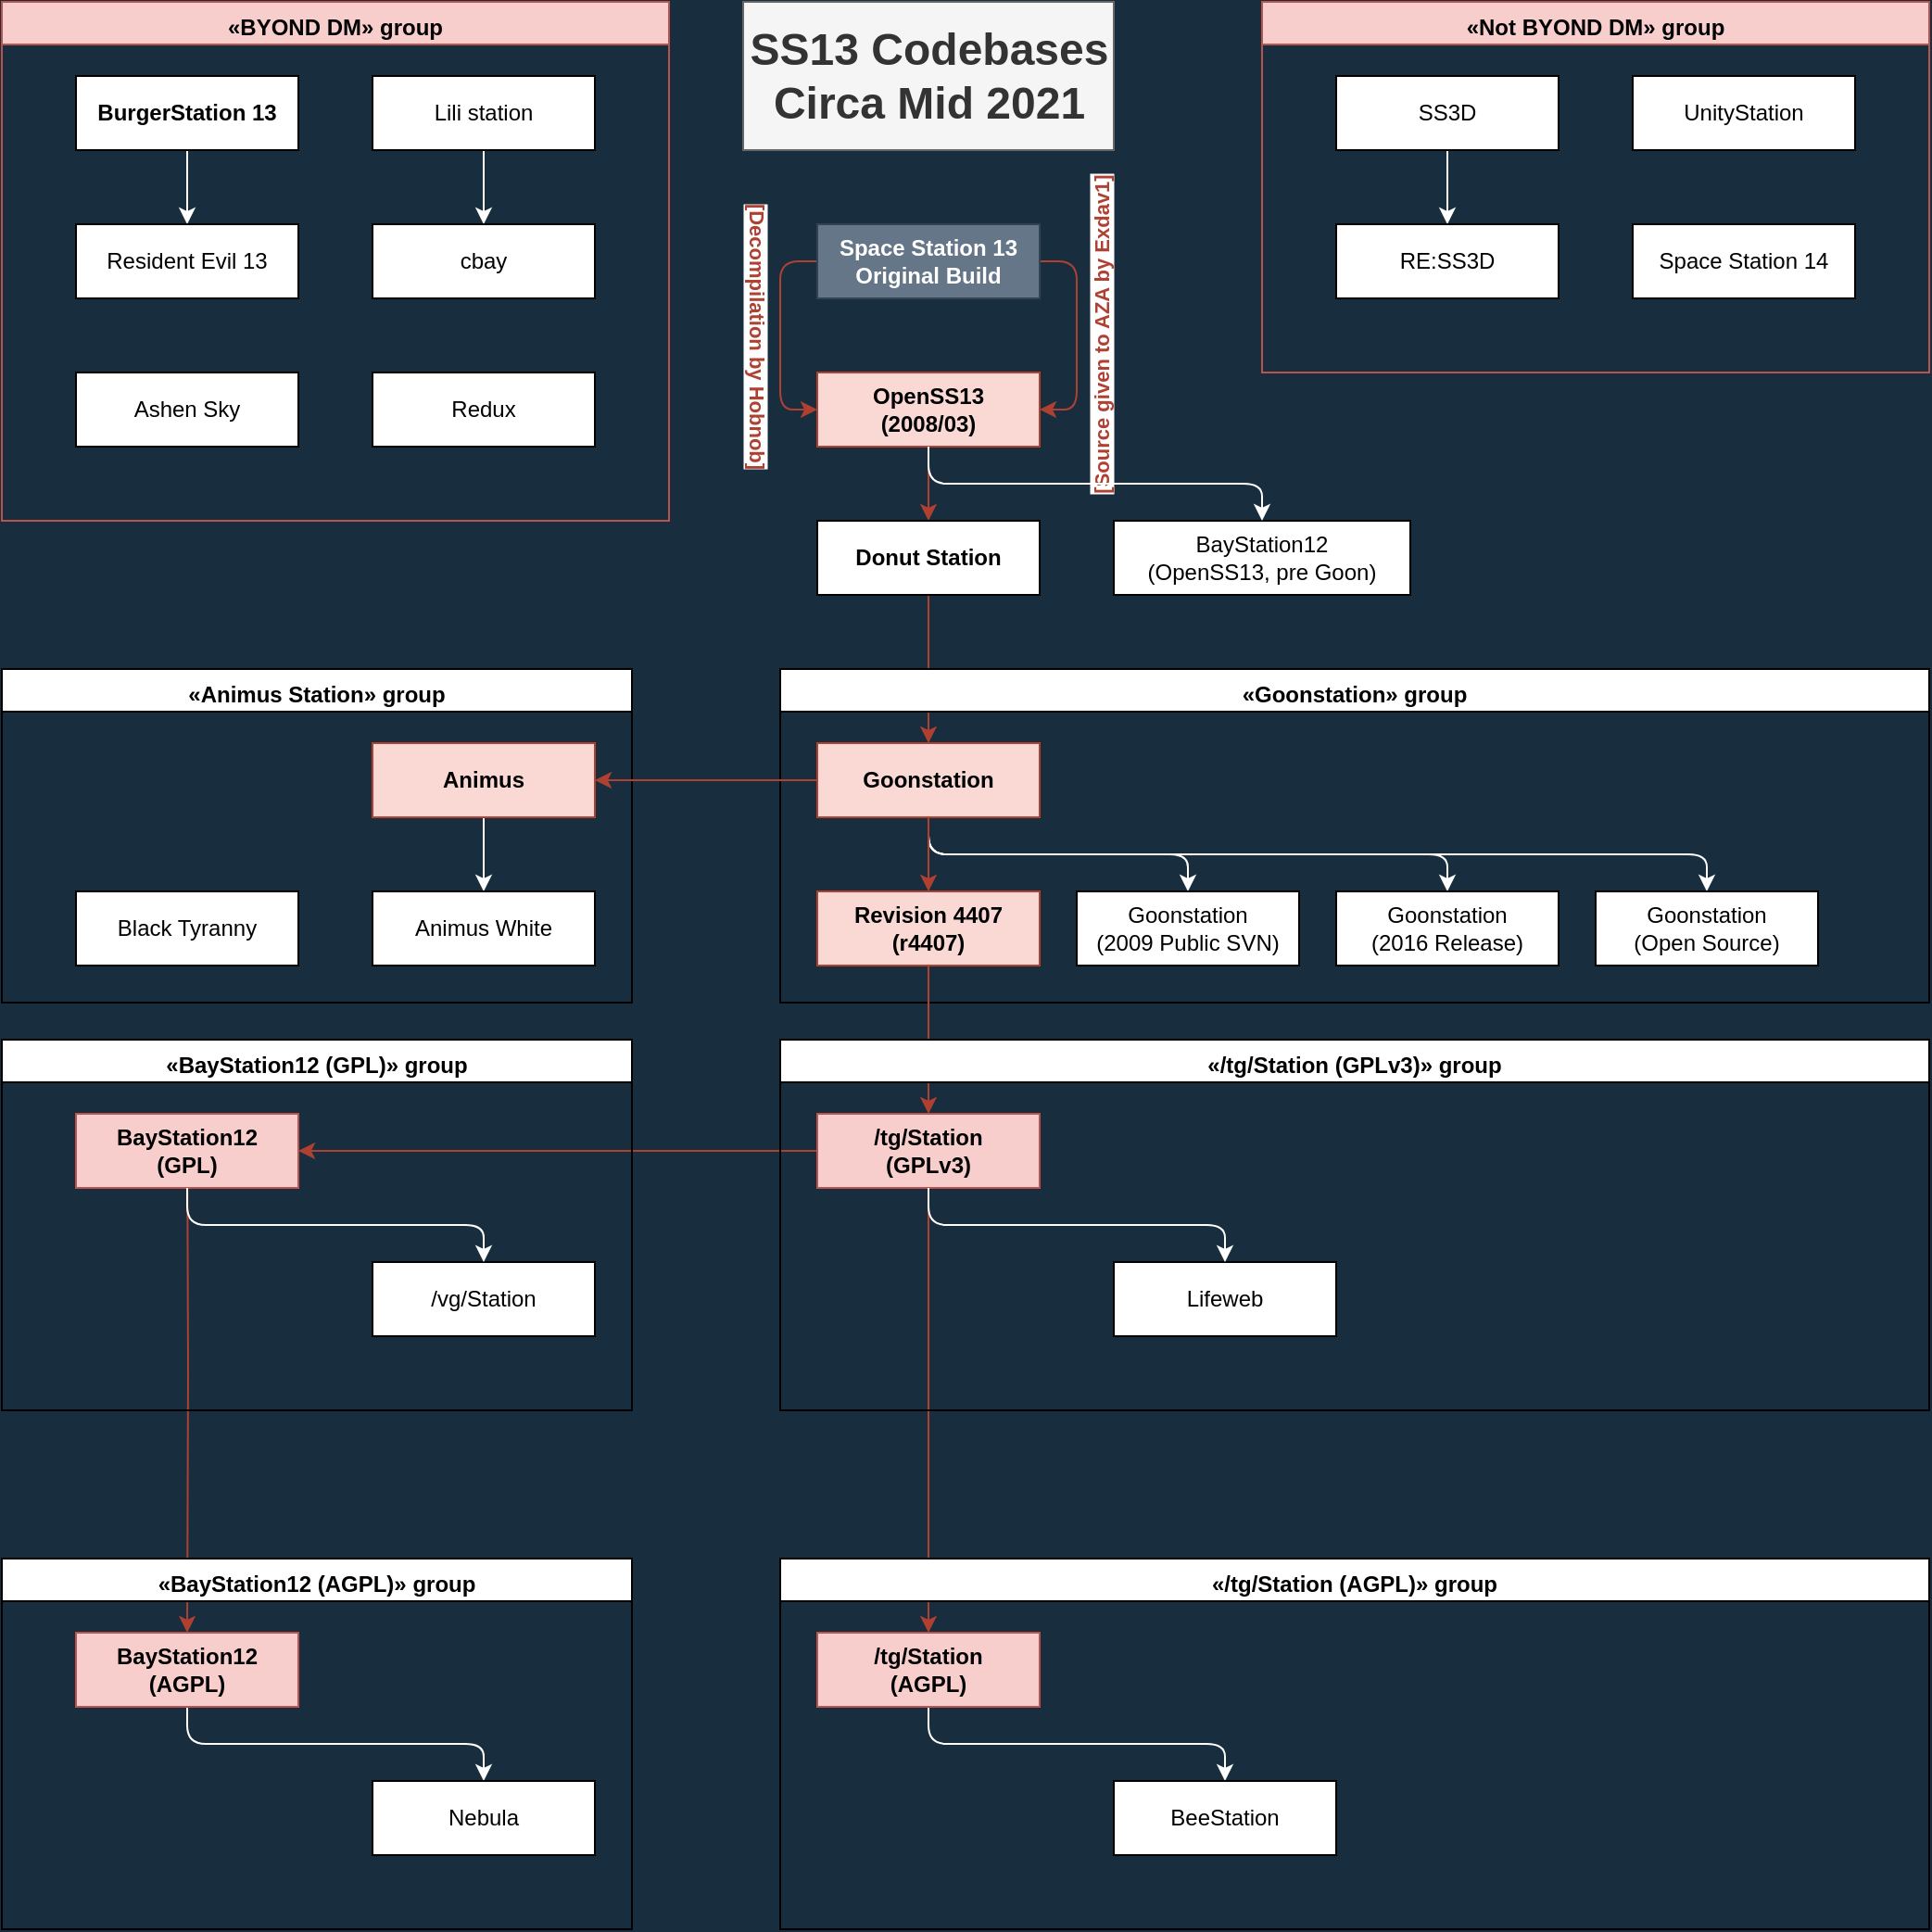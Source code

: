 <mxfile version="14.9.3" type="device"><diagram id="xZ5OJh2ob4MvziBntWt0" name="Page-1"><mxGraphModel dx="1422" dy="705" grid="1" gridSize="10" guides="1" tooltips="1" connect="1" arrows="1" fold="1" page="1" pageScale="1" pageWidth="1169" pageHeight="827" background="#182E3E" math="0" shadow="0"><root><object label="" Property1="123" id="0"><mxCell/></object><mxCell id="1" parent="0"/><mxCell id="X2YALsD47lg2xy01Ol5B-34" value="" style="edgeStyle=orthogonalEdgeStyle;curved=0;rounded=1;sketch=0;orthogonalLoop=1;jettySize=auto;html=1;fontColor=#FFFFFF;strokeColor=#ae4132;entryX=0;entryY=0.5;entryDx=0;entryDy=0;fontStyle=1;fillColor=#fad9d5;" edge="1" parent="1" source="X2YALsD47lg2xy01Ol5B-1" target="X2YALsD47lg2xy01Ol5B-33"><mxGeometry relative="1" as="geometry"><mxPoint x="590" y="330" as="targetPoint"/><Array as="points"><mxPoint x="500" y="180"/><mxPoint x="500" y="260"/></Array></mxGeometry></mxCell><mxCell id="X2YALsD47lg2xy01Ol5B-37" value="[Decompilation by Hobnob]" style="edgeLabel;html=1;align=center;verticalAlign=top;resizable=0;points=[];fontStyle=1;fontColor=#AE4132;rotation=90;" vertex="1" connectable="0" parent="X2YALsD47lg2xy01Ol5B-34"><mxGeometry relative="1" as="geometry"><mxPoint as="offset"/></mxGeometry></mxCell><mxCell id="X2YALsD47lg2xy01Ol5B-35" style="edgeStyle=orthogonalEdgeStyle;curved=0;rounded=1;sketch=0;orthogonalLoop=1;jettySize=auto;html=1;fontColor=#FFFFFF;strokeColor=#ae4132;entryX=1;entryY=0.5;entryDx=0;entryDy=0;fontStyle=1;fillColor=#fad9d5;" edge="1" parent="1" source="X2YALsD47lg2xy01Ol5B-1" target="X2YALsD47lg2xy01Ol5B-33"><mxGeometry relative="1" as="geometry"><mxPoint x="650" y="360" as="targetPoint"/><Array as="points"><mxPoint x="660" y="180"/><mxPoint x="660" y="260"/></Array></mxGeometry></mxCell><mxCell id="X2YALsD47lg2xy01Ol5B-41" value="[Source given to AZA by Exdav1]" style="edgeLabel;html=1;align=center;verticalAlign=top;resizable=0;points=[];fontStyle=1;fontColor=#AE4132;rotation=270;" vertex="1" connectable="0" parent="X2YALsD47lg2xy01Ol5B-35"><mxGeometry relative="1" as="geometry"><mxPoint as="offset"/></mxGeometry></mxCell><mxCell id="X2YALsD47lg2xy01Ol5B-1" value="Space Station 13&lt;br&gt;Original Build" style="rounded=0;whiteSpace=wrap;html=1;direction=east;fontStyle=1;fillColor=#647687;strokeColor=#314354;fontColor=#ffffff;" vertex="1" parent="1"><mxGeometry x="520" y="160" width="120" height="40" as="geometry"/></mxCell><mxCell id="X2YALsD47lg2xy01Ol5B-32" value="SS13 Codebases&lt;br&gt;Circa Mid 2021" style="text;html=1;fontSize=24;fontStyle=1;verticalAlign=middle;align=center;rounded=0;sketch=0;fillColor=#f5f5f5;strokeColor=#666666;fontColor=#333333;" vertex="1" parent="1"><mxGeometry x="480" y="40" width="200" height="80" as="geometry"/></mxCell><mxCell id="X2YALsD47lg2xy01Ol5B-43" value="" style="edgeStyle=orthogonalEdgeStyle;curved=0;rounded=1;sketch=0;orthogonalLoop=1;jettySize=auto;html=1;fontColor=#FFFFFF;strokeColor=#ae4132;fillColor=#fad9d5;" edge="1" parent="1" source="X2YALsD47lg2xy01Ol5B-33" target="X2YALsD47lg2xy01Ol5B-42"><mxGeometry relative="1" as="geometry"/></mxCell><mxCell id="X2YALsD47lg2xy01Ol5B-33" value="OpenSS13&lt;br&gt;(2008/03)" style="rounded=0;whiteSpace=wrap;html=1;direction=east;fontStyle=1;fillColor=#fad9d5;strokeColor=#ae4132;" vertex="1" parent="1"><mxGeometry x="520" y="240" width="120" height="40" as="geometry"/></mxCell><mxCell id="X2YALsD47lg2xy01Ol5B-87" style="edgeStyle=orthogonalEdgeStyle;curved=0;rounded=1;sketch=0;orthogonalLoop=1;jettySize=auto;html=1;entryX=0.5;entryY=0;entryDx=0;entryDy=0;fontColor=#FFFFFF;strokeColor=#ae4132;fillColor=#fad9d5;" edge="1" parent="1" source="X2YALsD47lg2xy01Ol5B-42" target="X2YALsD47lg2xy01Ol5B-48"><mxGeometry relative="1" as="geometry"/></mxCell><mxCell id="X2YALsD47lg2xy01Ol5B-42" value="Donut Station" style="rounded=0;whiteSpace=wrap;html=1;direction=east;fontStyle=1;" vertex="1" parent="1"><mxGeometry x="520" y="320" width="120" height="40" as="geometry"/></mxCell><mxCell id="X2YALsD47lg2xy01Ol5B-46" value="BayStation12&lt;br&gt;(OpenSS13, pre Goon)" style="rounded=0;whiteSpace=wrap;html=1;direction=east;" vertex="1" parent="1"><mxGeometry x="680" y="320" width="160" height="40" as="geometry"/></mxCell><mxCell id="X2YALsD47lg2xy01Ol5B-47" value="" style="edgeStyle=orthogonalEdgeStyle;curved=0;rounded=1;sketch=0;orthogonalLoop=1;jettySize=auto;html=1;fontColor=#FFFFFF;strokeColor=#FFFFFF;exitX=0.5;exitY=1;exitDx=0;exitDy=0;entryX=0.5;entryY=0;entryDx=0;entryDy=0;" edge="1" parent="1" source="X2YALsD47lg2xy01Ol5B-33" target="X2YALsD47lg2xy01Ol5B-46"><mxGeometry relative="1" as="geometry"><mxPoint x="590" y="290" as="sourcePoint"/><mxPoint x="500" y="340" as="targetPoint"/></mxGeometry></mxCell><mxCell id="X2YALsD47lg2xy01Ol5B-84" value="«Goonstation» group" style="swimlane;rounded=0;labelBackgroundColor=#ffffff;sketch=0;align=center;verticalAlign=top;" vertex="1" parent="1"><mxGeometry x="500" y="400" width="620" height="180" as="geometry"><mxRectangle x="500" y="360" width="150" height="23" as="alternateBounds"/></mxGeometry></mxCell><mxCell id="X2YALsD47lg2xy01Ol5B-89" value="" style="edgeStyle=orthogonalEdgeStyle;curved=0;rounded=1;sketch=0;orthogonalLoop=1;jettySize=auto;html=1;fontColor=#FFFFFF;strokeColor=#FFFFFF;" edge="1" parent="X2YALsD47lg2xy01Ol5B-84" source="X2YALsD47lg2xy01Ol5B-48" target="X2YALsD47lg2xy01Ol5B-88"><mxGeometry relative="1" as="geometry"><Array as="points"><mxPoint x="80" y="100"/><mxPoint x="220" y="100"/></Array></mxGeometry></mxCell><mxCell id="X2YALsD47lg2xy01Ol5B-92" value="" style="edgeStyle=orthogonalEdgeStyle;curved=0;rounded=1;sketch=0;orthogonalLoop=1;jettySize=auto;html=1;fontColor=#FFFFFF;strokeColor=#FFFFFF;exitX=0.5;exitY=1;exitDx=0;exitDy=0;entryX=0.5;entryY=0;entryDx=0;entryDy=0;" edge="1" parent="X2YALsD47lg2xy01Ol5B-84" source="X2YALsD47lg2xy01Ol5B-48" target="X2YALsD47lg2xy01Ol5B-91"><mxGeometry relative="1" as="geometry"/></mxCell><mxCell id="X2YALsD47lg2xy01Ol5B-94" value="" style="edgeStyle=orthogonalEdgeStyle;curved=0;rounded=1;sketch=0;orthogonalLoop=1;jettySize=auto;html=1;fontColor=#FFFFFF;strokeColor=#FFFFFF;exitX=0.5;exitY=1;exitDx=0;exitDy=0;" edge="1" parent="X2YALsD47lg2xy01Ol5B-84" source="X2YALsD47lg2xy01Ol5B-48" target="X2YALsD47lg2xy01Ol5B-93"><mxGeometry relative="1" as="geometry"/></mxCell><mxCell id="X2YALsD47lg2xy01Ol5B-109" value="" style="edgeStyle=orthogonalEdgeStyle;curved=0;rounded=1;sketch=0;orthogonalLoop=1;jettySize=auto;html=1;fontColor=#FFFFFF;strokeColor=#ae4132;fillColor=#fad9d5;" edge="1" parent="X2YALsD47lg2xy01Ol5B-84" source="X2YALsD47lg2xy01Ol5B-48" target="X2YALsD47lg2xy01Ol5B-108"><mxGeometry relative="1" as="geometry"/></mxCell><mxCell id="X2YALsD47lg2xy01Ol5B-48" value="Goonstation" style="rounded=0;whiteSpace=wrap;html=1;direction=east;fontStyle=1;fillColor=#fad9d5;strokeColor=#ae4132;" vertex="1" parent="X2YALsD47lg2xy01Ol5B-84"><mxGeometry x="20" y="40" width="120" height="40" as="geometry"/></mxCell><mxCell id="X2YALsD47lg2xy01Ol5B-88" value="Goonstation&lt;br&gt;(2009 Public SVN)" style="rounded=0;whiteSpace=wrap;html=1;direction=east;fontStyle=0" vertex="1" parent="X2YALsD47lg2xy01Ol5B-84"><mxGeometry x="160" y="120" width="120" height="40" as="geometry"/></mxCell><mxCell id="X2YALsD47lg2xy01Ol5B-91" value="Goonstation&lt;br&gt;(2016 Release)" style="rounded=0;whiteSpace=wrap;html=1;direction=east;fontStyle=0" vertex="1" parent="X2YALsD47lg2xy01Ol5B-84"><mxGeometry x="300" y="120" width="120" height="40" as="geometry"/></mxCell><mxCell id="X2YALsD47lg2xy01Ol5B-93" value="Goonstation&lt;br&gt;(Open Source)" style="rounded=0;whiteSpace=wrap;html=1;direction=east;fontStyle=0" vertex="1" parent="X2YALsD47lg2xy01Ol5B-84"><mxGeometry x="440" y="120" width="120" height="40" as="geometry"/></mxCell><mxCell id="X2YALsD47lg2xy01Ol5B-108" value="Revision 4407&lt;br&gt;(r4407)" style="rounded=0;whiteSpace=wrap;html=1;direction=east;fontStyle=1;fillColor=#fad9d5;strokeColor=#ae4132;" vertex="1" parent="X2YALsD47lg2xy01Ol5B-84"><mxGeometry x="20" y="120" width="120" height="40" as="geometry"/></mxCell><mxCell id="X2YALsD47lg2xy01Ol5B-95" value="«Animus Station» group" style="swimlane;rounded=0;labelBackgroundColor=#ffffff;sketch=0;align=center;verticalAlign=top;" vertex="1" parent="1"><mxGeometry x="80" y="400" width="340" height="180" as="geometry"/></mxCell><mxCell id="X2YALsD47lg2xy01Ol5B-96" value="" style="edgeStyle=orthogonalEdgeStyle;curved=0;rounded=1;sketch=0;orthogonalLoop=1;jettySize=auto;html=1;fontColor=#FFFFFF;strokeColor=#FFFFFF;" edge="1" parent="X2YALsD47lg2xy01Ol5B-95" source="X2YALsD47lg2xy01Ol5B-99" target="X2YALsD47lg2xy01Ol5B-100"><mxGeometry relative="1" as="geometry"/></mxCell><mxCell id="X2YALsD47lg2xy01Ol5B-99" value="Animus" style="rounded=0;whiteSpace=wrap;html=1;direction=east;fontStyle=1;fillColor=#fad9d5;strokeColor=#ae4132;" vertex="1" parent="X2YALsD47lg2xy01Ol5B-95"><mxGeometry x="200" y="40" width="120" height="40" as="geometry"/></mxCell><mxCell id="X2YALsD47lg2xy01Ol5B-100" value="Animus White" style="rounded=0;whiteSpace=wrap;html=1;direction=east;fontStyle=0" vertex="1" parent="X2YALsD47lg2xy01Ol5B-95"><mxGeometry x="200" y="120" width="120" height="40" as="geometry"/></mxCell><mxCell id="X2YALsD47lg2xy01Ol5B-106" value="Black Tyranny" style="rounded=0;whiteSpace=wrap;html=1;direction=east;fontStyle=0" vertex="1" parent="X2YALsD47lg2xy01Ol5B-95"><mxGeometry x="40" y="120" width="120" height="40" as="geometry"/></mxCell><mxCell id="X2YALsD47lg2xy01Ol5B-103" style="edgeStyle=orthogonalEdgeStyle;curved=0;rounded=1;sketch=0;orthogonalLoop=1;jettySize=auto;html=1;fontColor=#FFFFFF;strokeColor=#ae4132;entryX=1;entryY=0.5;entryDx=0;entryDy=0;fillColor=#fad9d5;" edge="1" parent="1" source="X2YALsD47lg2xy01Ol5B-48" target="X2YALsD47lg2xy01Ol5B-99"><mxGeometry relative="1" as="geometry"/></mxCell><mxCell id="X2YALsD47lg2xy01Ol5B-113" value="" style="edgeStyle=orthogonalEdgeStyle;curved=0;rounded=1;sketch=0;orthogonalLoop=1;jettySize=auto;html=1;fontColor=#FFFFFF;strokeColor=#ae4132;fillColor=#fad9d5;" edge="1" parent="1" source="X2YALsD47lg2xy01Ol5B-110" target="X2YALsD47lg2xy01Ol5B-112"><mxGeometry relative="1" as="geometry"/></mxCell><mxCell id="X2YALsD47lg2xy01Ol5B-116" value="" style="edgeStyle=orthogonalEdgeStyle;curved=0;rounded=1;sketch=0;orthogonalLoop=1;jettySize=auto;html=1;fontColor=#FFFFFF;strokeColor=#ae4132;fillColor=#fad9d5;" edge="1" parent="1" source="X2YALsD47lg2xy01Ol5B-110" target="X2YALsD47lg2xy01Ol5B-115"><mxGeometry relative="1" as="geometry"/></mxCell><mxCell id="X2YALsD47lg2xy01Ol5B-111" value="" style="edgeStyle=orthogonalEdgeStyle;curved=0;rounded=1;sketch=0;orthogonalLoop=1;jettySize=auto;html=1;fontColor=#FFFFFF;strokeColor=#ae4132;fillColor=#fad9d5;" edge="1" parent="1" source="X2YALsD47lg2xy01Ol5B-108" target="X2YALsD47lg2xy01Ol5B-110"><mxGeometry relative="1" as="geometry"/></mxCell><mxCell id="X2YALsD47lg2xy01Ol5B-118" value="" style="edgeStyle=orthogonalEdgeStyle;curved=0;rounded=1;sketch=0;orthogonalLoop=1;jettySize=auto;html=1;fontColor=#FFFFFF;strokeColor=#ae4132;fillColor=#fad9d5;" edge="1" parent="1" target="X2YALsD47lg2xy01Ol5B-117"><mxGeometry relative="1" as="geometry"><mxPoint x="180" y="640" as="sourcePoint"/></mxGeometry></mxCell><mxCell id="X2YALsD47lg2xy01Ol5B-133" value="«/tg/Station (GPLv3)» group" style="swimlane;rounded=0;labelBackgroundColor=#ffffff;sketch=0;align=center;verticalAlign=top;" vertex="1" parent="1"><mxGeometry x="500" y="600" width="620" height="200" as="geometry"/></mxCell><mxCell id="X2YALsD47lg2xy01Ol5B-110" value="/tg/Station&lt;br&gt;(GPLv3)" style="rounded=0;whiteSpace=wrap;html=1;direction=east;fontStyle=1;fillColor=#f8cecc;strokeColor=#b85450;" vertex="1" parent="X2YALsD47lg2xy01Ol5B-133"><mxGeometry x="20" y="40" width="120" height="40" as="geometry"/></mxCell><mxCell id="X2YALsD47lg2xy01Ol5B-119" value="Lifeweb" style="rounded=0;whiteSpace=wrap;html=1;direction=east;fontStyle=0;" vertex="1" parent="X2YALsD47lg2xy01Ol5B-133"><mxGeometry x="180" y="120" width="120" height="40" as="geometry"/></mxCell><mxCell id="X2YALsD47lg2xy01Ol5B-120" value="" style="edgeStyle=orthogonalEdgeStyle;curved=0;rounded=1;sketch=0;orthogonalLoop=1;jettySize=auto;html=1;fontColor=#FFFFFF;strokeColor=#FFFFFF;startArrow=none;exitX=0.5;exitY=1;exitDx=0;exitDy=0;" edge="1" parent="X2YALsD47lg2xy01Ol5B-133" source="X2YALsD47lg2xy01Ol5B-110" target="X2YALsD47lg2xy01Ol5B-119"><mxGeometry relative="1" as="geometry"><Array as="points"><mxPoint x="80" y="100"/><mxPoint x="240" y="100"/></Array></mxGeometry></mxCell><mxCell id="X2YALsD47lg2xy01Ol5B-138" value="«/tg/Station (AGPL)» group" style="swimlane;rounded=0;labelBackgroundColor=#ffffff;sketch=0;align=center;verticalAlign=top;" vertex="1" parent="1"><mxGeometry x="500" y="880" width="620" height="200" as="geometry"/></mxCell><mxCell id="X2YALsD47lg2xy01Ol5B-156" value="" style="edgeStyle=orthogonalEdgeStyle;curved=0;rounded=1;sketch=0;orthogonalLoop=1;jettySize=auto;html=1;fontColor=#AE4132;strokeColor=#FFFFFF;" edge="1" parent="X2YALsD47lg2xy01Ol5B-138" source="X2YALsD47lg2xy01Ol5B-112" target="X2YALsD47lg2xy01Ol5B-155"><mxGeometry relative="1" as="geometry"><Array as="points"><mxPoint x="80" y="100"/><mxPoint x="240" y="100"/></Array></mxGeometry></mxCell><mxCell id="X2YALsD47lg2xy01Ol5B-112" value="/tg/Station&lt;br&gt;(AGPL)" style="rounded=0;whiteSpace=wrap;html=1;direction=east;fontStyle=1;fillColor=#f8cecc;strokeColor=#b85450;" vertex="1" parent="X2YALsD47lg2xy01Ol5B-138"><mxGeometry x="20" y="40" width="120" height="40" as="geometry"/></mxCell><mxCell id="X2YALsD47lg2xy01Ol5B-155" value="BeeStation" style="rounded=0;whiteSpace=wrap;html=1;direction=east;fontStyle=0;" vertex="1" parent="X2YALsD47lg2xy01Ol5B-138"><mxGeometry x="180" y="120" width="120" height="40" as="geometry"/></mxCell><mxCell id="X2YALsD47lg2xy01Ol5B-142" value="«BayStation12 (AGPL)» group" style="swimlane;rounded=0;labelBackgroundColor=#ffffff;sketch=0;align=center;verticalAlign=top;" vertex="1" parent="1"><mxGeometry x="80" y="880" width="340" height="200" as="geometry"/></mxCell><mxCell id="X2YALsD47lg2xy01Ol5B-154" value="" style="edgeStyle=orthogonalEdgeStyle;curved=0;rounded=1;sketch=0;orthogonalLoop=1;jettySize=auto;html=1;fontColor=#FFFFFF;strokeColor=#FFFFFF;" edge="1" parent="X2YALsD47lg2xy01Ol5B-142" source="X2YALsD47lg2xy01Ol5B-117" target="X2YALsD47lg2xy01Ol5B-153"><mxGeometry relative="1" as="geometry"><Array as="points"><mxPoint x="100" y="100"/><mxPoint x="260" y="100"/></Array></mxGeometry></mxCell><mxCell id="X2YALsD47lg2xy01Ol5B-117" value="BayStation12&lt;br&gt;(AGPL)" style="rounded=0;whiteSpace=wrap;html=1;direction=east;fontStyle=1;fillColor=#f8cecc;strokeColor=#b85450;" vertex="1" parent="X2YALsD47lg2xy01Ol5B-142"><mxGeometry x="40" y="40" width="120" height="40" as="geometry"/></mxCell><mxCell id="X2YALsD47lg2xy01Ol5B-153" value="Nebula" style="rounded=0;whiteSpace=wrap;html=1;direction=east;fontStyle=0;" vertex="1" parent="X2YALsD47lg2xy01Ol5B-142"><mxGeometry x="200" y="120" width="120" height="40" as="geometry"/></mxCell><mxCell id="X2YALsD47lg2xy01Ol5B-144" value="«BayStation12 (GPL)» group" style="swimlane;rounded=0;labelBackgroundColor=#ffffff;sketch=0;align=center;verticalAlign=top;" vertex="1" parent="1"><mxGeometry x="80" y="600" width="340" height="200" as="geometry"/></mxCell><mxCell id="X2YALsD47lg2xy01Ol5B-115" value="BayStation12&lt;br&gt;(GPL)" style="rounded=0;whiteSpace=wrap;html=1;direction=east;fontStyle=1;fillColor=#f8cecc;strokeColor=#b85450;" vertex="1" parent="X2YALsD47lg2xy01Ol5B-144"><mxGeometry x="40" y="40" width="120" height="40" as="geometry"/></mxCell><mxCell id="X2YALsD47lg2xy01Ol5B-151" value="/vg/Station" style="rounded=0;whiteSpace=wrap;html=1;direction=east;fontStyle=0;" vertex="1" parent="X2YALsD47lg2xy01Ol5B-144"><mxGeometry x="200" y="120" width="120" height="40" as="geometry"/></mxCell><mxCell id="X2YALsD47lg2xy01Ol5B-152" value="" style="edgeStyle=orthogonalEdgeStyle;curved=0;rounded=1;sketch=0;orthogonalLoop=1;jettySize=auto;html=1;fontColor=#FFFFFF;strokeColor=#FFFFFF;" edge="1" parent="X2YALsD47lg2xy01Ol5B-144" source="X2YALsD47lg2xy01Ol5B-115" target="X2YALsD47lg2xy01Ol5B-151"><mxGeometry relative="1" as="geometry"><Array as="points"><mxPoint x="100" y="100"/><mxPoint x="260" y="100"/></Array></mxGeometry></mxCell><mxCell id="X2YALsD47lg2xy01Ol5B-157" value="«BYOND DM» group" style="swimlane;rounded=0;labelBackgroundColor=none;sketch=0;align=center;verticalAlign=top;fillColor=#f8cecc;strokeColor=#b85450;" vertex="1" parent="1"><mxGeometry x="80" y="40" width="360" height="280" as="geometry"/></mxCell><mxCell id="X2YALsD47lg2xy01Ol5B-164" value="" style="edgeStyle=orthogonalEdgeStyle;curved=0;rounded=1;sketch=0;orthogonalLoop=1;jettySize=auto;html=1;fontColor=#AE4132;strokeColor=#FFFFFF;" edge="1" parent="X2YALsD47lg2xy01Ol5B-157" source="X2YALsD47lg2xy01Ol5B-162" target="X2YALsD47lg2xy01Ol5B-163"><mxGeometry relative="1" as="geometry"/></mxCell><mxCell id="X2YALsD47lg2xy01Ol5B-162" value="BurgerStation 13" style="rounded=0;whiteSpace=wrap;html=1;direction=east;fontStyle=1;" vertex="1" parent="X2YALsD47lg2xy01Ol5B-157"><mxGeometry x="40" y="40" width="120" height="40" as="geometry"/></mxCell><mxCell id="X2YALsD47lg2xy01Ol5B-163" value="Resident Evil 13" style="rounded=0;whiteSpace=wrap;html=1;direction=east;fontStyle=0;" vertex="1" parent="X2YALsD47lg2xy01Ol5B-157"><mxGeometry x="40" y="120" width="120" height="40" as="geometry"/></mxCell><mxCell id="X2YALsD47lg2xy01Ol5B-169" value="" style="edgeStyle=orthogonalEdgeStyle;curved=0;rounded=1;sketch=0;orthogonalLoop=1;jettySize=auto;html=1;fontColor=#AE4132;strokeColor=#FFFFFF;" edge="1" parent="X2YALsD47lg2xy01Ol5B-157" source="X2YALsD47lg2xy01Ol5B-165" target="X2YALsD47lg2xy01Ol5B-168"><mxGeometry relative="1" as="geometry"/></mxCell><mxCell id="X2YALsD47lg2xy01Ol5B-165" value="Lili station" style="rounded=0;whiteSpace=wrap;html=1;direction=east;fontStyle=0;" vertex="1" parent="X2YALsD47lg2xy01Ol5B-157"><mxGeometry x="200" y="40" width="120" height="40" as="geometry"/></mxCell><mxCell id="X2YALsD47lg2xy01Ol5B-168" value="cbay" style="rounded=0;whiteSpace=wrap;html=1;direction=east;fontStyle=0;" vertex="1" parent="X2YALsD47lg2xy01Ol5B-157"><mxGeometry x="200" y="120" width="120" height="40" as="geometry"/></mxCell><mxCell id="X2YALsD47lg2xy01Ol5B-170" value="Ashen Sky" style="rounded=0;whiteSpace=wrap;html=1;direction=east;fontStyle=0;" vertex="1" parent="X2YALsD47lg2xy01Ol5B-157"><mxGeometry x="40" y="200" width="120" height="40" as="geometry"/></mxCell><mxCell id="X2YALsD47lg2xy01Ol5B-172" value="Redux" style="rounded=0;whiteSpace=wrap;html=1;direction=east;fontStyle=0;" vertex="1" parent="X2YALsD47lg2xy01Ol5B-157"><mxGeometry x="200" y="200" width="120" height="40" as="geometry"/></mxCell><mxCell id="X2YALsD47lg2xy01Ol5B-174" value="«Not BYOND DM» group" style="swimlane;rounded=0;labelBackgroundColor=none;sketch=0;align=center;verticalAlign=top;fillColor=#f8cecc;strokeColor=#b85450;" vertex="1" parent="1"><mxGeometry x="760" y="40" width="360" height="200" as="geometry"/></mxCell><mxCell id="X2YALsD47lg2xy01Ol5B-175" value="" style="edgeStyle=orthogonalEdgeStyle;curved=0;rounded=1;sketch=0;orthogonalLoop=1;jettySize=auto;html=1;fontColor=#AE4132;strokeColor=#FFFFFF;" edge="1" parent="X2YALsD47lg2xy01Ol5B-174" source="X2YALsD47lg2xy01Ol5B-176" target="X2YALsD47lg2xy01Ol5B-177"><mxGeometry relative="1" as="geometry"/></mxCell><mxCell id="X2YALsD47lg2xy01Ol5B-176" value="SS3D" style="rounded=0;whiteSpace=wrap;html=1;direction=east;fontStyle=0;" vertex="1" parent="X2YALsD47lg2xy01Ol5B-174"><mxGeometry x="40" y="40" width="120" height="40" as="geometry"/></mxCell><mxCell id="X2YALsD47lg2xy01Ol5B-177" value="RE:SS3D" style="rounded=0;whiteSpace=wrap;html=1;direction=east;fontStyle=0;" vertex="1" parent="X2YALsD47lg2xy01Ol5B-174"><mxGeometry x="40" y="120" width="120" height="40" as="geometry"/></mxCell><mxCell id="X2YALsD47lg2xy01Ol5B-179" value="UnityStation" style="rounded=0;whiteSpace=wrap;html=1;direction=east;fontStyle=0;" vertex="1" parent="X2YALsD47lg2xy01Ol5B-174"><mxGeometry x="200" y="40" width="120" height="40" as="geometry"/></mxCell><mxCell id="X2YALsD47lg2xy01Ol5B-180" value="Space Station 14" style="rounded=0;whiteSpace=wrap;html=1;direction=east;fontStyle=0;" vertex="1" parent="X2YALsD47lg2xy01Ol5B-174"><mxGeometry x="200" y="120" width="120" height="40" as="geometry"/></mxCell></root></mxGraphModel></diagram></mxfile>